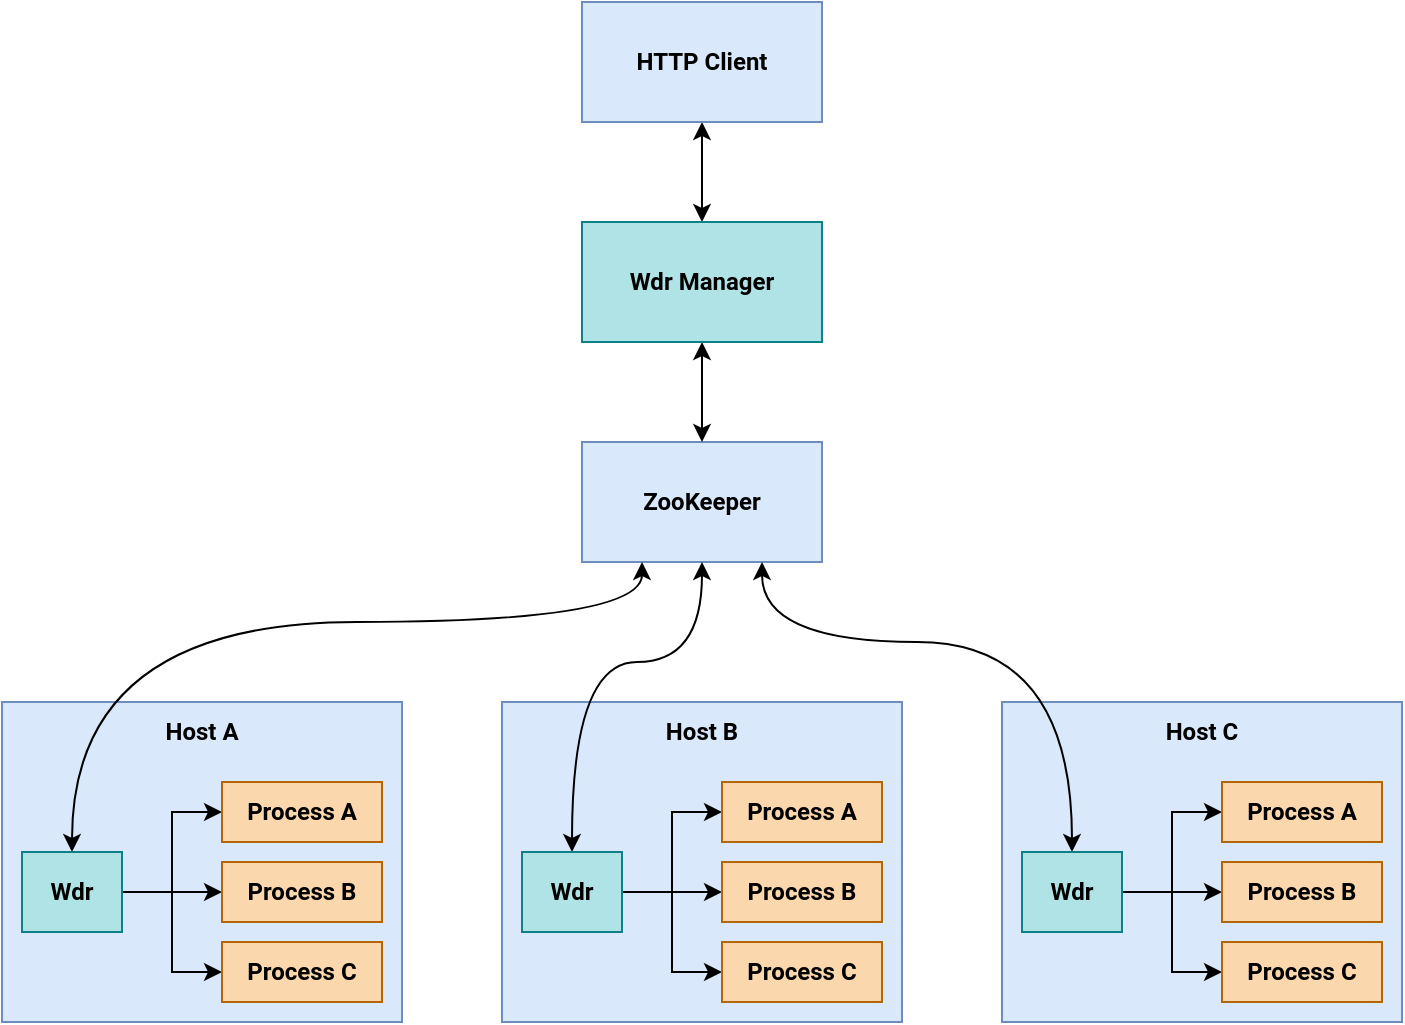 <mxfile version="13.9.9" type="device"><diagram id="7BXeCirDNg2LT2XjL74e" name="第 1 页"><mxGraphModel dx="877" dy="680" grid="1" gridSize="10" guides="1" tooltips="1" connect="1" arrows="1" fold="1" page="1" pageScale="1" pageWidth="827" pageHeight="1169" math="0" shadow="0"><root><mxCell id="0"/><mxCell id="1" parent="0"/><mxCell id="69mbZNOfIzgb9JVhZkUA-6" style="edgeStyle=none;rounded=0;orthogonalLoop=1;jettySize=auto;html=1;startArrow=classic;startFill=1;" edge="1" parent="1" source="69mbZNOfIzgb9JVhZkUA-1" target="69mbZNOfIzgb9JVhZkUA-3"><mxGeometry relative="1" as="geometry"/></mxCell><mxCell id="69mbZNOfIzgb9JVhZkUA-1" value="&lt;b&gt;&lt;font data-font-src=&quot;https://fonts.googleapis.com/css?family=Roboto&quot; face=&quot;Roboto&quot;&gt;HTTP Client&lt;/font&gt;&lt;/b&gt;" style="rounded=0;whiteSpace=wrap;html=1;fillColor=#dae8fc;strokeColor=#6c8ebf;" vertex="1" parent="1"><mxGeometry x="330" y="340" width="120" height="60" as="geometry"/></mxCell><mxCell id="69mbZNOfIzgb9JVhZkUA-2" value="&lt;font face=&quot;Roboto&quot; data-font-src=&quot;https://fonts.googleapis.com/css?family=Roboto&quot;&gt;&lt;b&gt;ZooKeeper&lt;/b&gt;&lt;/font&gt;" style="rounded=0;whiteSpace=wrap;html=1;fillColor=#dae8fc;strokeColor=#6c8ebf;" vertex="1" parent="1"><mxGeometry x="330" y="560" width="120" height="60" as="geometry"/></mxCell><mxCell id="69mbZNOfIzgb9JVhZkUA-7" style="edgeStyle=none;rounded=0;orthogonalLoop=1;jettySize=auto;html=1;entryX=0.5;entryY=0;entryDx=0;entryDy=0;startArrow=classic;startFill=1;" edge="1" parent="1" source="69mbZNOfIzgb9JVhZkUA-3" target="69mbZNOfIzgb9JVhZkUA-2"><mxGeometry relative="1" as="geometry"/></mxCell><mxCell id="69mbZNOfIzgb9JVhZkUA-3" value="&lt;font face=&quot;Roboto&quot; data-font-src=&quot;https://fonts.googleapis.com/css?family=Roboto&quot;&gt;&lt;b&gt;Wdr Manager&lt;/b&gt;&lt;/font&gt;" style="rounded=0;whiteSpace=wrap;html=1;fillColor=#b0e3e6;strokeColor=#0e8088;" vertex="1" parent="1"><mxGeometry x="330" y="450" width="120" height="60" as="geometry"/></mxCell><mxCell id="69mbZNOfIzgb9JVhZkUA-8" value="" style="rounded=0;whiteSpace=wrap;html=1;fillColor=#dae8fc;strokeColor=#6c8ebf;align=center;" vertex="1" parent="1"><mxGeometry x="290" y="690" width="200" height="160" as="geometry"/></mxCell><mxCell id="69mbZNOfIzgb9JVhZkUA-10" value="&lt;b style=&quot;font-family: &amp;#34;roboto&amp;#34;&quot;&gt;Host B&lt;/b&gt;" style="text;html=1;strokeColor=none;fillColor=none;align=center;verticalAlign=middle;whiteSpace=wrap;rounded=0;" vertex="1" parent="1"><mxGeometry x="355" y="690" width="70" height="30" as="geometry"/></mxCell><mxCell id="69mbZNOfIzgb9JVhZkUA-16" style="edgeStyle=orthogonalEdgeStyle;rounded=0;orthogonalLoop=1;jettySize=auto;html=1;entryX=0;entryY=0.5;entryDx=0;entryDy=0;startArrow=none;startFill=0;" edge="1" parent="1" source="69mbZNOfIzgb9JVhZkUA-11" target="69mbZNOfIzgb9JVhZkUA-13"><mxGeometry relative="1" as="geometry"/></mxCell><mxCell id="69mbZNOfIzgb9JVhZkUA-17" style="edgeStyle=orthogonalEdgeStyle;rounded=0;orthogonalLoop=1;jettySize=auto;html=1;entryX=0;entryY=0.5;entryDx=0;entryDy=0;startArrow=none;startFill=0;" edge="1" parent="1" source="69mbZNOfIzgb9JVhZkUA-11" target="69mbZNOfIzgb9JVhZkUA-14"><mxGeometry relative="1" as="geometry"/></mxCell><mxCell id="69mbZNOfIzgb9JVhZkUA-18" style="edgeStyle=orthogonalEdgeStyle;rounded=0;orthogonalLoop=1;jettySize=auto;html=1;entryX=0;entryY=0.5;entryDx=0;entryDy=0;startArrow=none;startFill=0;" edge="1" parent="1" source="69mbZNOfIzgb9JVhZkUA-11" target="69mbZNOfIzgb9JVhZkUA-15"><mxGeometry relative="1" as="geometry"/></mxCell><mxCell id="69mbZNOfIzgb9JVhZkUA-43" style="edgeStyle=orthogonalEdgeStyle;curved=1;rounded=0;orthogonalLoop=1;jettySize=auto;html=1;entryX=0.5;entryY=1;entryDx=0;entryDy=0;startArrow=classic;startFill=1;" edge="1" parent="1" source="69mbZNOfIzgb9JVhZkUA-11" target="69mbZNOfIzgb9JVhZkUA-2"><mxGeometry relative="1" as="geometry"><Array as="points"><mxPoint x="325" y="670"/><mxPoint x="390" y="670"/></Array></mxGeometry></mxCell><mxCell id="69mbZNOfIzgb9JVhZkUA-11" value="&lt;font face=&quot;Roboto&quot; data-font-src=&quot;https://fonts.googleapis.com/css?family=Roboto&quot;&gt;&lt;b&gt;Wdr&lt;/b&gt;&lt;/font&gt;" style="rounded=0;whiteSpace=wrap;html=1;fillColor=#b0e3e6;strokeColor=#0e8088;" vertex="1" parent="1"><mxGeometry x="300" y="765" width="50" height="40" as="geometry"/></mxCell><mxCell id="69mbZNOfIzgb9JVhZkUA-13" value="&lt;font face=&quot;Roboto&quot; data-font-src=&quot;https://fonts.googleapis.com/css?family=Roboto&quot;&gt;&lt;b&gt;Process A&lt;/b&gt;&lt;/font&gt;" style="rounded=0;whiteSpace=wrap;html=1;fillColor=#fad7ac;strokeColor=#b46504;" vertex="1" parent="1"><mxGeometry x="400" y="730" width="80" height="30" as="geometry"/></mxCell><mxCell id="69mbZNOfIzgb9JVhZkUA-14" value="&lt;font face=&quot;Roboto&quot; data-font-src=&quot;https://fonts.googleapis.com/css?family=Roboto&quot;&gt;&lt;b&gt;Process B&lt;/b&gt;&lt;/font&gt;" style="rounded=0;whiteSpace=wrap;html=1;fillColor=#fad7ac;strokeColor=#b46504;" vertex="1" parent="1"><mxGeometry x="400" y="770" width="80" height="30" as="geometry"/></mxCell><mxCell id="69mbZNOfIzgb9JVhZkUA-15" value="&lt;font face=&quot;Roboto&quot; data-font-src=&quot;https://fonts.googleapis.com/css?family=Roboto&quot;&gt;&lt;b&gt;Process C&lt;/b&gt;&lt;/font&gt;" style="rounded=0;whiteSpace=wrap;html=1;fillColor=#fad7ac;strokeColor=#b46504;" vertex="1" parent="1"><mxGeometry x="400" y="810" width="80" height="30" as="geometry"/></mxCell><mxCell id="69mbZNOfIzgb9JVhZkUA-20" value="" style="rounded=0;whiteSpace=wrap;html=1;fillColor=#dae8fc;strokeColor=#6c8ebf;align=center;" vertex="1" parent="1"><mxGeometry x="40" y="690" width="200" height="160" as="geometry"/></mxCell><mxCell id="69mbZNOfIzgb9JVhZkUA-21" value="&lt;b style=&quot;font-family: &amp;#34;roboto&amp;#34;&quot;&gt;Host A&lt;/b&gt;" style="text;html=1;strokeColor=none;fillColor=none;align=center;verticalAlign=middle;whiteSpace=wrap;rounded=0;" vertex="1" parent="1"><mxGeometry x="105" y="690" width="70" height="30" as="geometry"/></mxCell><mxCell id="69mbZNOfIzgb9JVhZkUA-22" style="edgeStyle=orthogonalEdgeStyle;rounded=0;orthogonalLoop=1;jettySize=auto;html=1;entryX=0;entryY=0.5;entryDx=0;entryDy=0;startArrow=none;startFill=0;" edge="1" parent="1" source="69mbZNOfIzgb9JVhZkUA-25" target="69mbZNOfIzgb9JVhZkUA-26"><mxGeometry relative="1" as="geometry"/></mxCell><mxCell id="69mbZNOfIzgb9JVhZkUA-23" style="edgeStyle=orthogonalEdgeStyle;rounded=0;orthogonalLoop=1;jettySize=auto;html=1;entryX=0;entryY=0.5;entryDx=0;entryDy=0;startArrow=none;startFill=0;" edge="1" parent="1" source="69mbZNOfIzgb9JVhZkUA-25" target="69mbZNOfIzgb9JVhZkUA-27"><mxGeometry relative="1" as="geometry"/></mxCell><mxCell id="69mbZNOfIzgb9JVhZkUA-24" style="edgeStyle=orthogonalEdgeStyle;rounded=0;orthogonalLoop=1;jettySize=auto;html=1;entryX=0;entryY=0.5;entryDx=0;entryDy=0;startArrow=none;startFill=0;" edge="1" parent="1" source="69mbZNOfIzgb9JVhZkUA-25" target="69mbZNOfIzgb9JVhZkUA-28"><mxGeometry relative="1" as="geometry"/></mxCell><mxCell id="69mbZNOfIzgb9JVhZkUA-38" style="rounded=0;orthogonalLoop=1;jettySize=auto;html=1;entryX=0.25;entryY=1;entryDx=0;entryDy=0;startArrow=classic;startFill=1;edgeStyle=orthogonalEdgeStyle;curved=1;" edge="1" parent="1" source="69mbZNOfIzgb9JVhZkUA-25" target="69mbZNOfIzgb9JVhZkUA-2"><mxGeometry relative="1" as="geometry"><Array as="points"><mxPoint x="75" y="650"/><mxPoint x="360" y="650"/></Array></mxGeometry></mxCell><mxCell id="69mbZNOfIzgb9JVhZkUA-25" value="&lt;font face=&quot;Roboto&quot; data-font-src=&quot;https://fonts.googleapis.com/css?family=Roboto&quot;&gt;&lt;b&gt;Wdr&lt;/b&gt;&lt;/font&gt;" style="rounded=0;whiteSpace=wrap;html=1;fillColor=#b0e3e6;strokeColor=#0e8088;" vertex="1" parent="1"><mxGeometry x="50" y="765" width="50" height="40" as="geometry"/></mxCell><mxCell id="69mbZNOfIzgb9JVhZkUA-26" value="&lt;font face=&quot;Roboto&quot; data-font-src=&quot;https://fonts.googleapis.com/css?family=Roboto&quot;&gt;&lt;b&gt;Process A&lt;/b&gt;&lt;/font&gt;" style="rounded=0;whiteSpace=wrap;html=1;fillColor=#fad7ac;strokeColor=#b46504;" vertex="1" parent="1"><mxGeometry x="150" y="730" width="80" height="30" as="geometry"/></mxCell><mxCell id="69mbZNOfIzgb9JVhZkUA-27" value="&lt;font face=&quot;Roboto&quot; data-font-src=&quot;https://fonts.googleapis.com/css?family=Roboto&quot;&gt;&lt;b&gt;Process B&lt;/b&gt;&lt;/font&gt;" style="rounded=0;whiteSpace=wrap;html=1;fillColor=#fad7ac;strokeColor=#b46504;" vertex="1" parent="1"><mxGeometry x="150" y="770" width="80" height="30" as="geometry"/></mxCell><mxCell id="69mbZNOfIzgb9JVhZkUA-28" value="&lt;font face=&quot;Roboto&quot; data-font-src=&quot;https://fonts.googleapis.com/css?family=Roboto&quot;&gt;&lt;b&gt;Process C&lt;/b&gt;&lt;/font&gt;" style="rounded=0;whiteSpace=wrap;html=1;fillColor=#fad7ac;strokeColor=#b46504;" vertex="1" parent="1"><mxGeometry x="150" y="810" width="80" height="30" as="geometry"/></mxCell><mxCell id="69mbZNOfIzgb9JVhZkUA-29" value="" style="rounded=0;whiteSpace=wrap;html=1;fillColor=#dae8fc;strokeColor=#6c8ebf;align=center;" vertex="1" parent="1"><mxGeometry x="540" y="690" width="200" height="160" as="geometry"/></mxCell><mxCell id="69mbZNOfIzgb9JVhZkUA-30" value="&lt;b style=&quot;font-family: &amp;#34;roboto&amp;#34;&quot;&gt;Host C&lt;/b&gt;" style="text;html=1;strokeColor=none;fillColor=none;align=center;verticalAlign=middle;whiteSpace=wrap;rounded=0;" vertex="1" parent="1"><mxGeometry x="605" y="690" width="70" height="30" as="geometry"/></mxCell><mxCell id="69mbZNOfIzgb9JVhZkUA-31" style="edgeStyle=orthogonalEdgeStyle;rounded=0;orthogonalLoop=1;jettySize=auto;html=1;entryX=0;entryY=0.5;entryDx=0;entryDy=0;startArrow=none;startFill=0;" edge="1" parent="1" source="69mbZNOfIzgb9JVhZkUA-34" target="69mbZNOfIzgb9JVhZkUA-35"><mxGeometry relative="1" as="geometry"/></mxCell><mxCell id="69mbZNOfIzgb9JVhZkUA-32" style="edgeStyle=orthogonalEdgeStyle;rounded=0;orthogonalLoop=1;jettySize=auto;html=1;entryX=0;entryY=0.5;entryDx=0;entryDy=0;startArrow=none;startFill=0;" edge="1" parent="1" source="69mbZNOfIzgb9JVhZkUA-34" target="69mbZNOfIzgb9JVhZkUA-36"><mxGeometry relative="1" as="geometry"/></mxCell><mxCell id="69mbZNOfIzgb9JVhZkUA-33" style="edgeStyle=orthogonalEdgeStyle;rounded=0;orthogonalLoop=1;jettySize=auto;html=1;entryX=0;entryY=0.5;entryDx=0;entryDy=0;startArrow=none;startFill=0;" edge="1" parent="1" source="69mbZNOfIzgb9JVhZkUA-34" target="69mbZNOfIzgb9JVhZkUA-37"><mxGeometry relative="1" as="geometry"/></mxCell><mxCell id="69mbZNOfIzgb9JVhZkUA-42" style="edgeStyle=orthogonalEdgeStyle;curved=1;rounded=0;orthogonalLoop=1;jettySize=auto;html=1;exitX=0.5;exitY=0;exitDx=0;exitDy=0;entryX=0.75;entryY=1;entryDx=0;entryDy=0;startArrow=classic;startFill=1;" edge="1" parent="1" source="69mbZNOfIzgb9JVhZkUA-34" target="69mbZNOfIzgb9JVhZkUA-2"><mxGeometry relative="1" as="geometry"><Array as="points"><mxPoint x="575" y="660"/><mxPoint x="420" y="660"/></Array></mxGeometry></mxCell><mxCell id="69mbZNOfIzgb9JVhZkUA-34" value="&lt;font face=&quot;Roboto&quot; data-font-src=&quot;https://fonts.googleapis.com/css?family=Roboto&quot;&gt;&lt;b&gt;Wdr&lt;/b&gt;&lt;/font&gt;" style="rounded=0;whiteSpace=wrap;html=1;fillColor=#b0e3e6;strokeColor=#0e8088;" vertex="1" parent="1"><mxGeometry x="550" y="765" width="50" height="40" as="geometry"/></mxCell><mxCell id="69mbZNOfIzgb9JVhZkUA-35" value="&lt;font face=&quot;Roboto&quot; data-font-src=&quot;https://fonts.googleapis.com/css?family=Roboto&quot;&gt;&lt;b&gt;Process A&lt;/b&gt;&lt;/font&gt;" style="rounded=0;whiteSpace=wrap;html=1;fillColor=#fad7ac;strokeColor=#b46504;" vertex="1" parent="1"><mxGeometry x="650" y="730" width="80" height="30" as="geometry"/></mxCell><mxCell id="69mbZNOfIzgb9JVhZkUA-36" value="&lt;font face=&quot;Roboto&quot; data-font-src=&quot;https://fonts.googleapis.com/css?family=Roboto&quot;&gt;&lt;b&gt;Process B&lt;/b&gt;&lt;/font&gt;" style="rounded=0;whiteSpace=wrap;html=1;fillColor=#fad7ac;strokeColor=#b46504;" vertex="1" parent="1"><mxGeometry x="650" y="770" width="80" height="30" as="geometry"/></mxCell><mxCell id="69mbZNOfIzgb9JVhZkUA-37" value="&lt;font face=&quot;Roboto&quot; data-font-src=&quot;https://fonts.googleapis.com/css?family=Roboto&quot;&gt;&lt;b&gt;Process C&lt;/b&gt;&lt;/font&gt;" style="rounded=0;whiteSpace=wrap;html=1;fillColor=#fad7ac;strokeColor=#b46504;" vertex="1" parent="1"><mxGeometry x="650" y="810" width="80" height="30" as="geometry"/></mxCell></root></mxGraphModel></diagram></mxfile>
